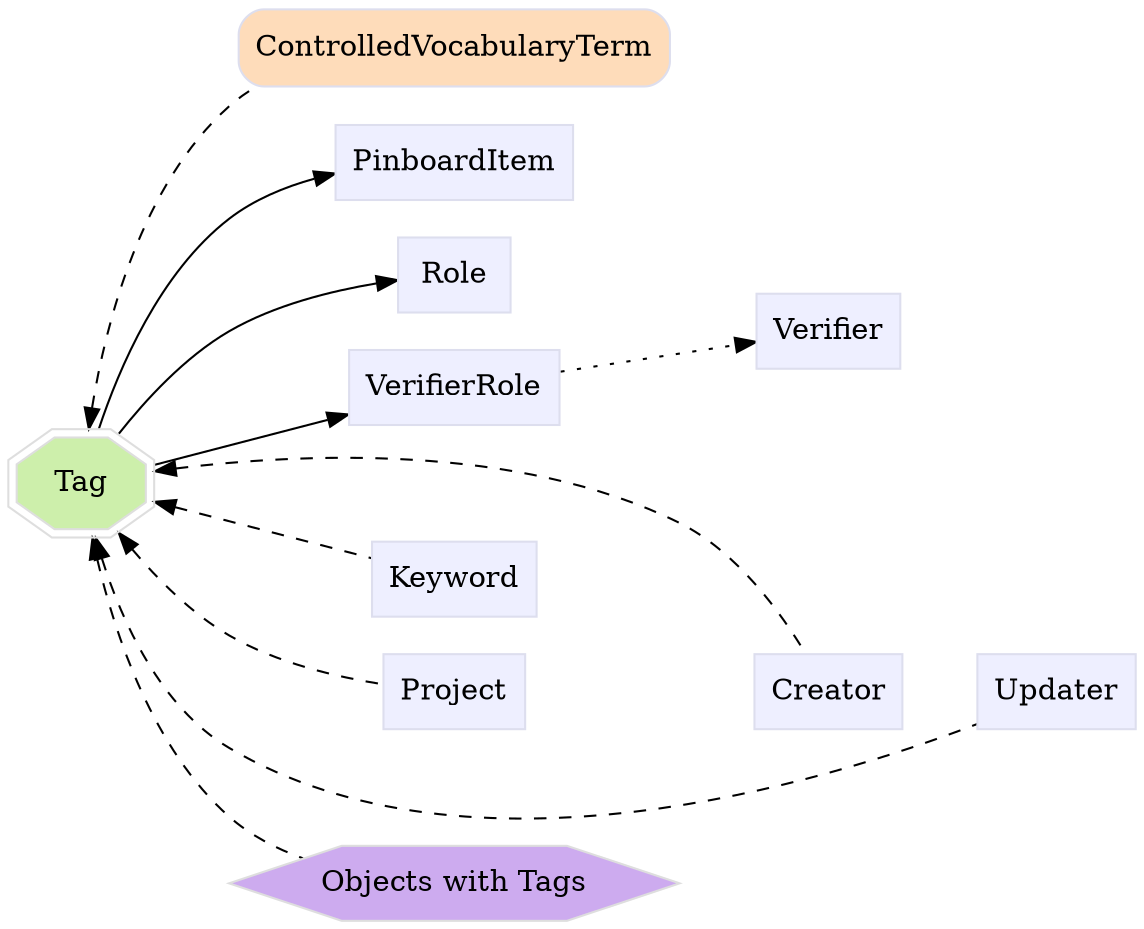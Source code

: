 digraph Tag {
	graph [bb="0,0,461.11,437.5",
		label="",
		outputorder=edgesfirst,
		rankdir=LR
	];
	node [label="\N"];
	subgraph annotator_cluster {
		graph [rank=min];
		Tag	[color="#dedede",
			fillcolor="#cdefab",
			group=target,
			height=0.61111,
			href="/develop/Data/models.html#tag",
			label=Tag,
			pos="31,210",
			shape=doubleoctagon,
			style=filled,
			target=_top,
			width=0.86111];
	}
	subgraph core {
		ControlledVocabularyTerm	[color="#dddeee",
			fillcolor="#fedcba",
			group=core,
			height=0.51389,
			href="/develop/Data/models.html#controlled-vocabulary-term",
			label=ControlledVocabularyTerm,
			pos="185.06,419",
			shape=Mrecord,
			style=filled,
			target=_top,
			width=2.3056];
	}
	subgraph supporting {
		PinboardItem	[color="#dddeee",
			fillcolor="#eeefff",
			group=supporting,
			height=0.5,
			href="/develop/Data/models.html#pinboard-item",
			label=PinboardItem,
			pos="185.06,364",
			shape=box,
			style=filled,
			target=_top,
			width=1.2639];
		Role	[color="#dddeee",
			fillcolor="#eeefff",
			group=supporting,
			height=0.5,
			href="/develop/Data/models.html#role",
			label=Role,
			pos="185.06,310",
			shape=box,
			style=filled,
			target=_top,
			width=0.75];
		VerifierRole	[color="#dddeee",
			fillcolor="#eeefff",
			group=supporting,
			height=0.5,
			href="/develop/Data/models.html#verifier-role",
			label=VerifierRole,
			pos="185.06,256",
			shape=box,
			style=filled,
			target=_top,
			width=1.1528];
		Verifier	[color="#dddeee",
			fillcolor="#eeefff",
			group=supporting,
			height=0.5,
			href="/develop/Data/models.html#verifier",
			label=Verifier,
			pos="336.61,283",
			shape=box,
			style=filled,
			target=_top,
			width=0.79167];
		Creator	[color="#dddeee",
			fillcolor="#eeefff",
			group=supporting,
			height=0.5,
			href="/develop/Data/models.html#creator",
			label=Creator,
			pos="336.61,110",
			shape=box,
			style=filled,
			target=_top,
			width=0.79167];
		Keyword	[color="#dddeee",
			fillcolor="#eeefff",
			group=supporting,
			height=0.5,
			href="/develop/Data/models.html#keyword",
			label=Keyword,
			pos="185.06,164",
			shape=box,
			style=filled,
			target=_top,
			width=0.93056];
		Project	[color="#dddeee",
			fillcolor="#eeefff",
			group=supporting,
			height=0.5,
			href="/develop/Data/models.html#project",
			label=Project,
			pos="185.06,110",
			shape=box,
			style=filled,
			target=_top,
			width=0.76389];
		Updater	[color="#dddeee",
			fillcolor="#eeefff",
			group=supporting,
			height=0.5,
			href="/develop/Data/models.html#updater",
			label=Updater,
			pos="431.11,110",
			shape=box,
			style=filled,
			target=_top,
			width=0.83333];
	}
	Tag -> ControlledVocabularyTerm	[dir=back,
		pos="s,33.921,232.28 35.229,242.36 40.942,282.61 56.474,350.91 98,391 101.96,394.82 106.44,398.12 111.23,400.97",
		style=dashed];
	Tag -> PinboardItem	[pos="e,139.17,356.99 37.779,232.19 46.285,260.53 64.869,309.22 98,337 107,344.55 118.12,349.99 129.34,353.91"];
	Tag -> Role	[pos="e,158.04,305.59 45.961,230.73 57.977,247.09 76.709,269.36 98,283 113.03,292.63 131.75,299.04 147.88,303.19"];
	Tag -> VerifierRole	[pos="e,143.43,243.71 62.042,219.09 82.504,225.28 110.09,233.62 133.85,240.81"];
	Tag -> Creator	[dir=back,
		pos="s,62.207,214.97 72.311,216.21 122.35,221.9 208.82,224.96 272.11,191 298.09,177.06 316.96,147.44 327.09,128.14",
		style=dashed];
	Tag -> Keyword	[dir=back,
		pos="s,62.042,200.91 71.87,197.94 96.664,190.44 128.15,180.91 151.45,173.87",
		style=dashed];
	Tag -> Project	[dir=back,
		pos="s,45.961,189.27 52.069,181.22 63.893,166.16 80.036,148.51 98,137 116.06,125.43 139.44,118.51 157.27,114.58",
		style=dashed];
	Tag -> Updater	[dir=back,
		pos="s,36.178,187.96 38.628,178.22 46.847,147.79 64.13,103.57 98,83 199.47,21.378 248.69,59.781 365.11,83 377.22,85.414 389.89,90.126 \
400.79,94.947",
		style=dashed];
	"Objects with Tags"	[color="#dedede",
		fillcolor="#cdabef",
		group=polymorphic,
		height=0.5,
		href="/develop/Data/models.html#objects with tag",
		label="Objects with Tags",
		pos="185.06,18",
		shape=hexagon,
		style=filled,
		target=_top,
		width=2.4182];
	Tag -> "Objects with Tags"	[dir=back,
		pos="s,35.337,187.99 37.292,178.08 44.808,142.33 61.894,84.855 98,50 106.6,41.697 117.55,35.512 128.73,30.917",
		style=dashed];
	Role -> Verifier	[pos="e,308.09,287.97 212.11,305.3 235.82,301.02 271.12,294.64 297.92,289.81",
		style=invis];
	VerifierRole -> Verifier	[pos="e,308.03,278.02 226.92,263.38 249.07,267.38 276.26,272.28 297.9,276.19",
		style=dotted];
	Creator -> Updater	[pos="e,400.95,110 365.12,110 373.14,110 382.08,110 390.69,110",
		style=invis];
	Project -> Creator	[pos="e,308.1,110 212.79,110 236.53,110 271.46,110 298.01,110",
		style=invis];
}
